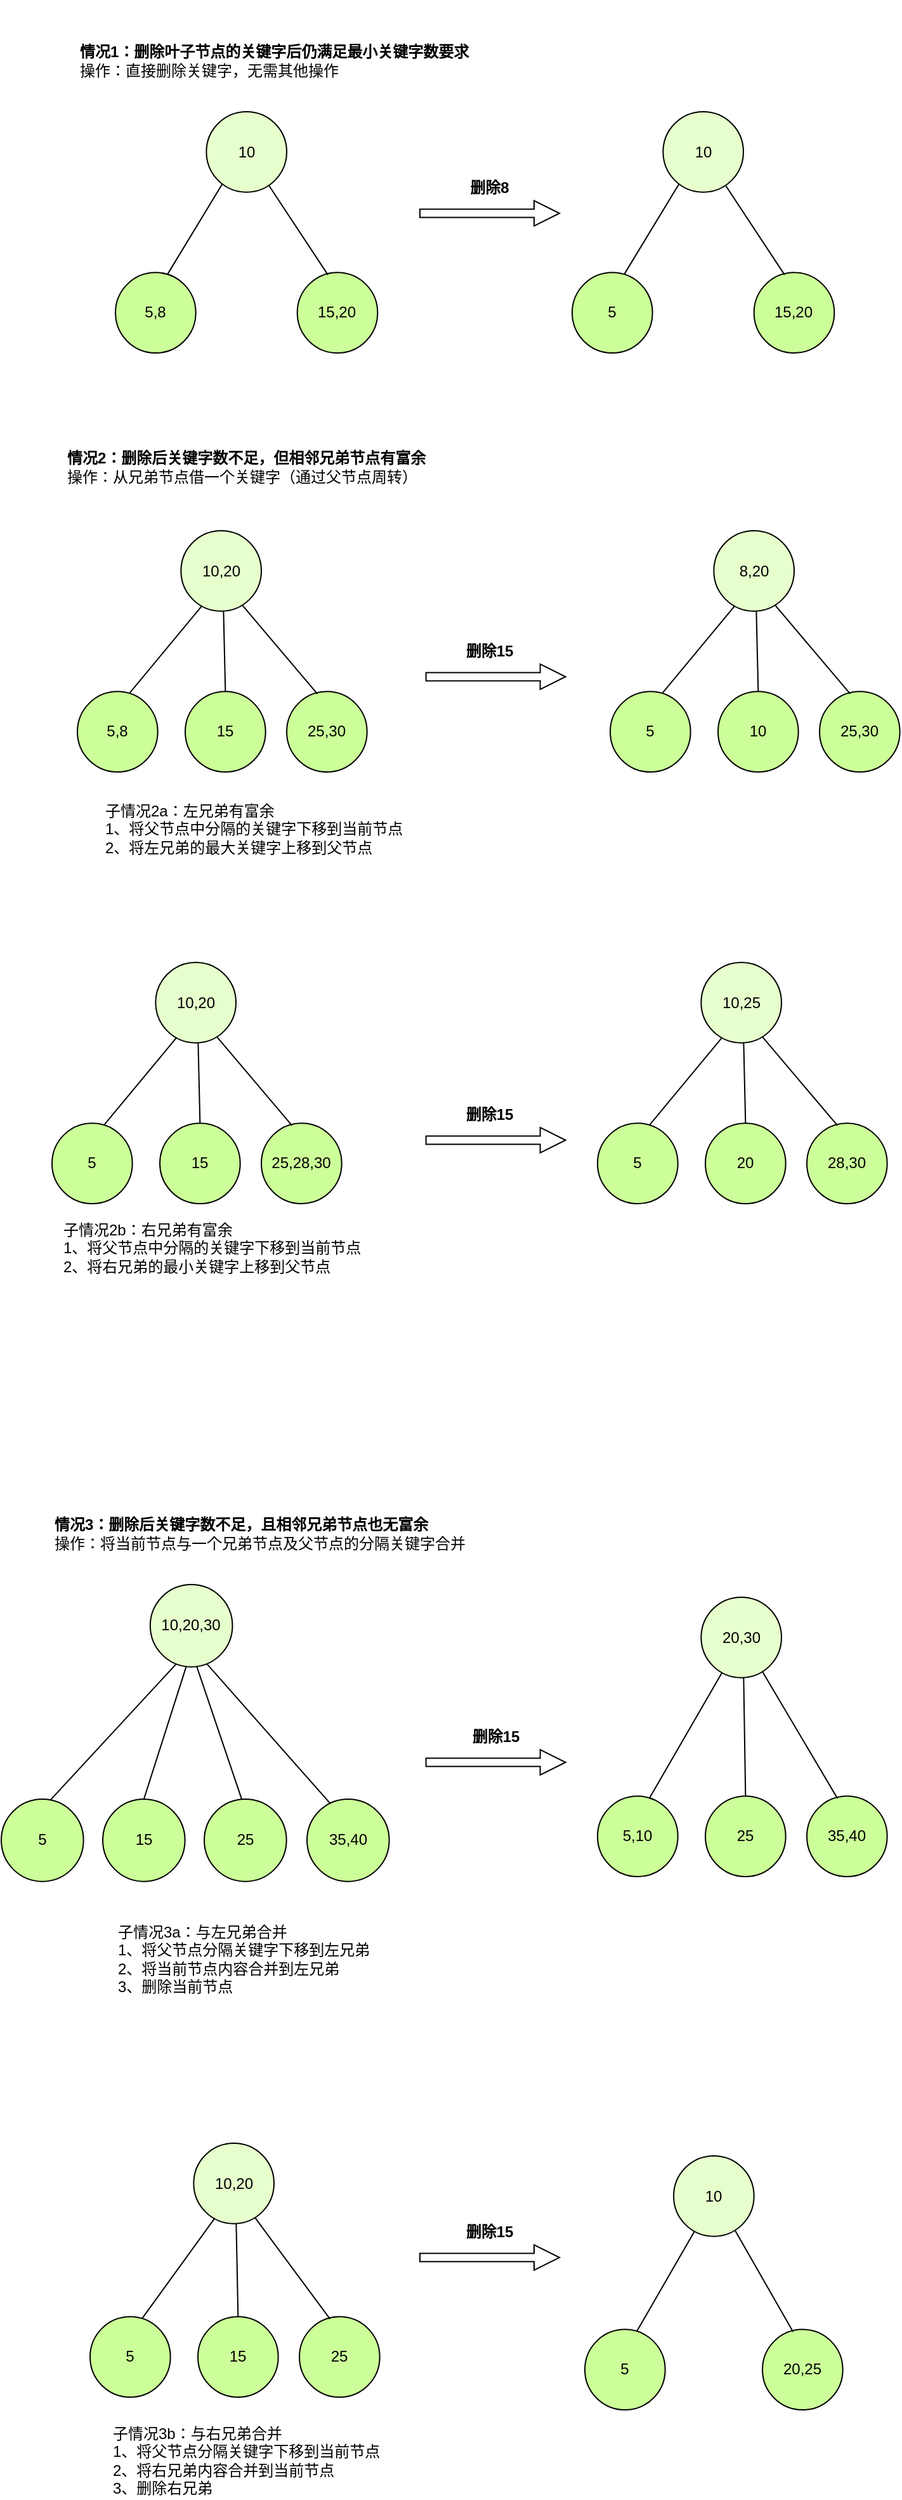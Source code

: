 <mxfile version="28.0.6">
  <diagram name="第 1 页" id="fIbPTTzMzk3BGhx-KFtS">
    <mxGraphModel dx="1206" dy="526" grid="1" gridSize="10" guides="1" tooltips="1" connect="1" arrows="1" fold="1" page="1" pageScale="1" pageWidth="827" pageHeight="1169" math="0" shadow="0">
      <root>
        <mxCell id="0" />
        <mxCell id="1" parent="0" />
        <mxCell id="8vCnK32GKlkzvUL6mrDK-2" style="edgeStyle=orthogonalEdgeStyle;rounded=0;orthogonalLoop=1;jettySize=auto;html=1;exitX=0.5;exitY=1;exitDx=0;exitDy=0;" parent="1" edge="1">
          <mxGeometry relative="1" as="geometry">
            <mxPoint x="255.75" y="60" as="sourcePoint" />
            <mxPoint x="255.75" y="60" as="targetPoint" />
          </mxGeometry>
        </mxCell>
        <mxCell id="8vCnK32GKlkzvUL6mrDK-7" value="" style="group" parent="1" vertex="1" connectable="0">
          <mxGeometry x="130" y="140" width="206.663" height="190" as="geometry" />
        </mxCell>
        <mxCell id="8vCnK32GKlkzvUL6mrDK-8" value="" style="group" parent="8vCnK32GKlkzvUL6mrDK-7" vertex="1" connectable="0">
          <mxGeometry x="71.67" width="70" height="63.333" as="geometry" />
        </mxCell>
        <mxCell id="8vCnK32GKlkzvUL6mrDK-9" value="" style="group" parent="8vCnK32GKlkzvUL6mrDK-8" vertex="1" connectable="0">
          <mxGeometry width="63.333" height="63.333" as="geometry" />
        </mxCell>
        <mxCell id="8vCnK32GKlkzvUL6mrDK-10" value="10" style="ellipse;whiteSpace=wrap;html=1;aspect=fixed;fillColor=#E6FFCC;" parent="8vCnK32GKlkzvUL6mrDK-9" vertex="1">
          <mxGeometry width="63.333" height="63.333" as="geometry" />
        </mxCell>
        <mxCell id="8vCnK32GKlkzvUL6mrDK-11" value="" style="group" parent="8vCnK32GKlkzvUL6mrDK-7" vertex="1" connectable="0">
          <mxGeometry y="126.667" width="63.333" height="63.333" as="geometry" />
        </mxCell>
        <mxCell id="8vCnK32GKlkzvUL6mrDK-12" value="5,8" style="ellipse;whiteSpace=wrap;html=1;aspect=fixed;fillColor=#CCFF99;" parent="8vCnK32GKlkzvUL6mrDK-11" vertex="1">
          <mxGeometry width="63.333" height="63.333" as="geometry" />
        </mxCell>
        <mxCell id="8vCnK32GKlkzvUL6mrDK-13" value="" style="group" parent="8vCnK32GKlkzvUL6mrDK-7" vertex="1" connectable="0">
          <mxGeometry x="143.33" y="126.667" width="63.333" height="63.333" as="geometry" />
        </mxCell>
        <mxCell id="8vCnK32GKlkzvUL6mrDK-14" value="15,20" style="ellipse;whiteSpace=wrap;html=1;aspect=fixed;fillColor=#CCFF99;" parent="8vCnK32GKlkzvUL6mrDK-13" vertex="1">
          <mxGeometry width="63.333" height="63.333" as="geometry" />
        </mxCell>
        <mxCell id="8vCnK32GKlkzvUL6mrDK-15" value="" style="endArrow=none;html=1;rounded=0;entryX=0.201;entryY=0.894;entryDx=0;entryDy=0;entryPerimeter=0;exitX=0.649;exitY=0.02;exitDx=0;exitDy=0;exitPerimeter=0;" parent="8vCnK32GKlkzvUL6mrDK-7" source="8vCnK32GKlkzvUL6mrDK-12" target="8vCnK32GKlkzvUL6mrDK-10" edge="1">
          <mxGeometry width="50" height="50" relative="1" as="geometry">
            <mxPoint x="48.33" y="126.67" as="sourcePoint" />
            <mxPoint x="88.33" y="60" as="targetPoint" />
          </mxGeometry>
        </mxCell>
        <mxCell id="8vCnK32GKlkzvUL6mrDK-16" value="" style="endArrow=none;html=1;rounded=0;entryX=0.776;entryY=0.914;entryDx=0;entryDy=0;entryPerimeter=0;exitX=0.381;exitY=0.028;exitDx=0;exitDy=0;exitPerimeter=0;" parent="8vCnK32GKlkzvUL6mrDK-7" source="8vCnK32GKlkzvUL6mrDK-14" target="8vCnK32GKlkzvUL6mrDK-10" edge="1">
          <mxGeometry width="50" height="50" relative="1" as="geometry">
            <mxPoint x="168.66" y="127" as="sourcePoint" />
            <mxPoint x="126.66" y="60" as="targetPoint" />
          </mxGeometry>
        </mxCell>
        <mxCell id="8vCnK32GKlkzvUL6mrDK-31" value="&lt;div&gt;&lt;b&gt;情况1：删除叶子节点的关键字后仍满足最小关键字数要求&lt;/b&gt;&lt;/div&gt;&lt;div&gt;操作：直接删除关键字，无需其他操作&lt;/div&gt;" style="text;strokeColor=none;align=left;fillColor=none;html=1;verticalAlign=middle;whiteSpace=wrap;rounded=0;" parent="1" vertex="1">
          <mxGeometry x="100" y="80" width="320" height="40" as="geometry" />
        </mxCell>
        <mxCell id="8vCnK32GKlkzvUL6mrDK-32" value="" style="group" parent="1" vertex="1" connectable="0">
          <mxGeometry x="490" y="140" width="206.663" height="190" as="geometry" />
        </mxCell>
        <mxCell id="8vCnK32GKlkzvUL6mrDK-33" value="" style="group" parent="8vCnK32GKlkzvUL6mrDK-32" vertex="1" connectable="0">
          <mxGeometry x="71.67" width="70" height="63.333" as="geometry" />
        </mxCell>
        <mxCell id="8vCnK32GKlkzvUL6mrDK-34" value="" style="group" parent="8vCnK32GKlkzvUL6mrDK-33" vertex="1" connectable="0">
          <mxGeometry width="63.333" height="63.333" as="geometry" />
        </mxCell>
        <mxCell id="8vCnK32GKlkzvUL6mrDK-35" value="10" style="ellipse;whiteSpace=wrap;html=1;aspect=fixed;fillColor=#E6FFCC;" parent="8vCnK32GKlkzvUL6mrDK-34" vertex="1">
          <mxGeometry width="63.333" height="63.333" as="geometry" />
        </mxCell>
        <mxCell id="8vCnK32GKlkzvUL6mrDK-36" value="" style="group" parent="8vCnK32GKlkzvUL6mrDK-32" vertex="1" connectable="0">
          <mxGeometry y="126.667" width="63.333" height="63.333" as="geometry" />
        </mxCell>
        <mxCell id="8vCnK32GKlkzvUL6mrDK-37" value="5" style="ellipse;whiteSpace=wrap;html=1;aspect=fixed;fillColor=#CCFF99;" parent="8vCnK32GKlkzvUL6mrDK-36" vertex="1">
          <mxGeometry width="63.333" height="63.333" as="geometry" />
        </mxCell>
        <mxCell id="8vCnK32GKlkzvUL6mrDK-38" value="" style="group" parent="8vCnK32GKlkzvUL6mrDK-32" vertex="1" connectable="0">
          <mxGeometry x="143.33" y="126.667" width="63.333" height="63.333" as="geometry" />
        </mxCell>
        <mxCell id="8vCnK32GKlkzvUL6mrDK-39" value="15,20" style="ellipse;whiteSpace=wrap;html=1;aspect=fixed;fillColor=#CCFF99;" parent="8vCnK32GKlkzvUL6mrDK-38" vertex="1">
          <mxGeometry width="63.333" height="63.333" as="geometry" />
        </mxCell>
        <mxCell id="8vCnK32GKlkzvUL6mrDK-40" value="" style="endArrow=none;html=1;rounded=0;entryX=0.201;entryY=0.894;entryDx=0;entryDy=0;entryPerimeter=0;exitX=0.649;exitY=0.02;exitDx=0;exitDy=0;exitPerimeter=0;" parent="8vCnK32GKlkzvUL6mrDK-32" source="8vCnK32GKlkzvUL6mrDK-37" target="8vCnK32GKlkzvUL6mrDK-35" edge="1">
          <mxGeometry width="50" height="50" relative="1" as="geometry">
            <mxPoint x="48.33" y="126.67" as="sourcePoint" />
            <mxPoint x="88.33" y="60" as="targetPoint" />
          </mxGeometry>
        </mxCell>
        <mxCell id="8vCnK32GKlkzvUL6mrDK-41" value="" style="endArrow=none;html=1;rounded=0;entryX=0.776;entryY=0.914;entryDx=0;entryDy=0;entryPerimeter=0;exitX=0.381;exitY=0.028;exitDx=0;exitDy=0;exitPerimeter=0;" parent="8vCnK32GKlkzvUL6mrDK-32" source="8vCnK32GKlkzvUL6mrDK-39" target="8vCnK32GKlkzvUL6mrDK-35" edge="1">
          <mxGeometry width="50" height="50" relative="1" as="geometry">
            <mxPoint x="168.66" y="127" as="sourcePoint" />
            <mxPoint x="126.66" y="60" as="targetPoint" />
          </mxGeometry>
        </mxCell>
        <mxCell id="8vCnK32GKlkzvUL6mrDK-44" value="" style="html=1;shadow=0;dashed=0;align=center;verticalAlign=middle;shape=mxgraph.arrows2.arrow;dy=0.67;dx=20;notch=0;" parent="1" vertex="1">
          <mxGeometry x="370" y="210" width="110" height="20" as="geometry" />
        </mxCell>
        <mxCell id="8vCnK32GKlkzvUL6mrDK-45" value="&lt;b&gt;删除8&lt;/b&gt;" style="text;strokeColor=none;align=center;fillColor=none;html=1;verticalAlign=middle;whiteSpace=wrap;rounded=0;" parent="1" vertex="1">
          <mxGeometry x="405" y="190" width="40" height="20" as="geometry" />
        </mxCell>
        <mxCell id="8vCnK32GKlkzvUL6mrDK-46" value="&lt;div&gt;&lt;b&gt;情况2：删除后关键字数不足，但相邻兄弟节点有富余&lt;/b&gt;&lt;/div&gt;&lt;div&gt;操作：从兄弟节点借一个关键字（通过父节点周转）&lt;/div&gt;" style="text;strokeColor=none;align=left;fillColor=none;html=1;verticalAlign=middle;whiteSpace=wrap;rounded=0;" parent="1" vertex="1">
          <mxGeometry x="90" y="400" width="290" height="40" as="geometry" />
        </mxCell>
        <mxCell id="8vCnK32GKlkzvUL6mrDK-47" value="&lt;div&gt;子情况2a：左兄弟有富余&lt;/div&gt;&lt;div&gt;1、将父节点中分隔的关键字下移到当前节点&lt;/div&gt;&lt;div&gt;2、将左兄弟的最大关键字上移到父节点&lt;/div&gt;" style="text;strokeColor=none;align=left;fillColor=none;html=1;verticalAlign=middle;whiteSpace=wrap;rounded=0;" parent="1" vertex="1">
          <mxGeometry x="120" y="680" width="250" height="50" as="geometry" />
        </mxCell>
        <mxCell id="8vCnK32GKlkzvUL6mrDK-61" value="" style="group" parent="1" vertex="1" connectable="0">
          <mxGeometry x="100" y="470" width="228.333" height="190.003" as="geometry" />
        </mxCell>
        <mxCell id="8vCnK32GKlkzvUL6mrDK-49" value="" style="group" parent="8vCnK32GKlkzvUL6mrDK-61" vertex="1" connectable="0">
          <mxGeometry x="81.67" width="70" height="63.333" as="geometry" />
        </mxCell>
        <mxCell id="8vCnK32GKlkzvUL6mrDK-50" value="" style="group" parent="8vCnK32GKlkzvUL6mrDK-49" vertex="1" connectable="0">
          <mxGeometry width="63.333" height="63.333" as="geometry" />
        </mxCell>
        <mxCell id="8vCnK32GKlkzvUL6mrDK-51" value="10,20" style="ellipse;whiteSpace=wrap;html=1;aspect=fixed;fillColor=#E6FFCC;" parent="8vCnK32GKlkzvUL6mrDK-50" vertex="1">
          <mxGeometry width="63.333" height="63.333" as="geometry" />
        </mxCell>
        <mxCell id="8vCnK32GKlkzvUL6mrDK-52" value="" style="group" parent="8vCnK32GKlkzvUL6mrDK-61" vertex="1" connectable="0">
          <mxGeometry y="126.667" width="63.333" height="63.333" as="geometry" />
        </mxCell>
        <mxCell id="8vCnK32GKlkzvUL6mrDK-53" value="5,8" style="ellipse;whiteSpace=wrap;html=1;aspect=fixed;fillColor=#CCFF99;" parent="8vCnK32GKlkzvUL6mrDK-52" vertex="1">
          <mxGeometry width="63.333" height="63.333" as="geometry" />
        </mxCell>
        <mxCell id="8vCnK32GKlkzvUL6mrDK-54" value="" style="group" parent="8vCnK32GKlkzvUL6mrDK-61" vertex="1" connectable="0">
          <mxGeometry x="165.0" y="126.667" width="63.333" height="63.333" as="geometry" />
        </mxCell>
        <mxCell id="8vCnK32GKlkzvUL6mrDK-55" value="25,30" style="ellipse;whiteSpace=wrap;html=1;aspect=fixed;fillColor=#CCFF99;" parent="8vCnK32GKlkzvUL6mrDK-54" vertex="1">
          <mxGeometry width="63.333" height="63.333" as="geometry" />
        </mxCell>
        <mxCell id="8vCnK32GKlkzvUL6mrDK-56" value="" style="endArrow=none;html=1;rounded=0;entryX=0.262;entryY=0.933;entryDx=0;entryDy=0;entryPerimeter=0;exitX=0.649;exitY=0.02;exitDx=0;exitDy=0;exitPerimeter=0;" parent="8vCnK32GKlkzvUL6mrDK-61" source="8vCnK32GKlkzvUL6mrDK-53" target="8vCnK32GKlkzvUL6mrDK-51" edge="1">
          <mxGeometry width="50" height="50" relative="1" as="geometry">
            <mxPoint x="58.33" y="126.67" as="sourcePoint" />
            <mxPoint x="98.33" y="60" as="targetPoint" />
          </mxGeometry>
        </mxCell>
        <mxCell id="8vCnK32GKlkzvUL6mrDK-57" value="" style="endArrow=none;html=1;rounded=0;entryX=0.767;entryY=0.931;entryDx=0;entryDy=0;entryPerimeter=0;exitX=0.381;exitY=0.028;exitDx=0;exitDy=0;exitPerimeter=0;" parent="8vCnK32GKlkzvUL6mrDK-61" source="8vCnK32GKlkzvUL6mrDK-55" target="8vCnK32GKlkzvUL6mrDK-51" edge="1">
          <mxGeometry width="50" height="50" relative="1" as="geometry">
            <mxPoint x="178.66" y="127" as="sourcePoint" />
            <mxPoint x="136.66" y="60" as="targetPoint" />
          </mxGeometry>
        </mxCell>
        <mxCell id="8vCnK32GKlkzvUL6mrDK-58" value="" style="group" parent="8vCnK32GKlkzvUL6mrDK-61" vertex="1" connectable="0">
          <mxGeometry x="85" y="126.67" width="63.333" height="63.333" as="geometry" />
        </mxCell>
        <mxCell id="8vCnK32GKlkzvUL6mrDK-59" value="15" style="ellipse;whiteSpace=wrap;html=1;aspect=fixed;fillColor=#CCFF99;" parent="8vCnK32GKlkzvUL6mrDK-58" vertex="1">
          <mxGeometry width="63.333" height="63.333" as="geometry" />
        </mxCell>
        <mxCell id="8vCnK32GKlkzvUL6mrDK-60" value="" style="endArrow=none;html=1;rounded=0;entryX=0.529;entryY=0.995;entryDx=0;entryDy=0;exitX=0.5;exitY=0;exitDx=0;exitDy=0;entryPerimeter=0;" parent="8vCnK32GKlkzvUL6mrDK-61" source="8vCnK32GKlkzvUL6mrDK-59" target="8vCnK32GKlkzvUL6mrDK-51" edge="1">
          <mxGeometry width="50" height="50" relative="1" as="geometry">
            <mxPoint x="90" y="151" as="sourcePoint" />
            <mxPoint x="143" y="80" as="targetPoint" />
          </mxGeometry>
        </mxCell>
        <mxCell id="8vCnK32GKlkzvUL6mrDK-62" value="" style="group" parent="1" vertex="1" connectable="0">
          <mxGeometry x="520" y="470" width="228.333" height="190.003" as="geometry" />
        </mxCell>
        <mxCell id="8vCnK32GKlkzvUL6mrDK-63" value="" style="group" parent="8vCnK32GKlkzvUL6mrDK-62" vertex="1" connectable="0">
          <mxGeometry x="81.67" width="70" height="63.333" as="geometry" />
        </mxCell>
        <mxCell id="8vCnK32GKlkzvUL6mrDK-64" value="" style="group" parent="8vCnK32GKlkzvUL6mrDK-63" vertex="1" connectable="0">
          <mxGeometry width="63.333" height="63.333" as="geometry" />
        </mxCell>
        <mxCell id="8vCnK32GKlkzvUL6mrDK-65" value="8,20" style="ellipse;whiteSpace=wrap;html=1;aspect=fixed;fillColor=#E6FFCC;" parent="8vCnK32GKlkzvUL6mrDK-64" vertex="1">
          <mxGeometry width="63.333" height="63.333" as="geometry" />
        </mxCell>
        <mxCell id="8vCnK32GKlkzvUL6mrDK-66" value="" style="group" parent="8vCnK32GKlkzvUL6mrDK-62" vertex="1" connectable="0">
          <mxGeometry y="126.667" width="63.333" height="63.333" as="geometry" />
        </mxCell>
        <mxCell id="8vCnK32GKlkzvUL6mrDK-67" value="5" style="ellipse;whiteSpace=wrap;html=1;aspect=fixed;fillColor=#CCFF99;" parent="8vCnK32GKlkzvUL6mrDK-66" vertex="1">
          <mxGeometry width="63.333" height="63.333" as="geometry" />
        </mxCell>
        <mxCell id="8vCnK32GKlkzvUL6mrDK-68" value="" style="group" parent="8vCnK32GKlkzvUL6mrDK-62" vertex="1" connectable="0">
          <mxGeometry x="165.0" y="126.667" width="63.333" height="63.333" as="geometry" />
        </mxCell>
        <mxCell id="8vCnK32GKlkzvUL6mrDK-69" value="25,30" style="ellipse;whiteSpace=wrap;html=1;aspect=fixed;fillColor=#CCFF99;" parent="8vCnK32GKlkzvUL6mrDK-68" vertex="1">
          <mxGeometry width="63.333" height="63.333" as="geometry" />
        </mxCell>
        <mxCell id="8vCnK32GKlkzvUL6mrDK-70" value="" style="endArrow=none;html=1;rounded=0;entryX=0.262;entryY=0.933;entryDx=0;entryDy=0;entryPerimeter=0;exitX=0.649;exitY=0.02;exitDx=0;exitDy=0;exitPerimeter=0;" parent="8vCnK32GKlkzvUL6mrDK-62" source="8vCnK32GKlkzvUL6mrDK-67" target="8vCnK32GKlkzvUL6mrDK-65" edge="1">
          <mxGeometry width="50" height="50" relative="1" as="geometry">
            <mxPoint x="58.33" y="126.67" as="sourcePoint" />
            <mxPoint x="98.33" y="60" as="targetPoint" />
          </mxGeometry>
        </mxCell>
        <mxCell id="8vCnK32GKlkzvUL6mrDK-71" value="" style="endArrow=none;html=1;rounded=0;entryX=0.767;entryY=0.931;entryDx=0;entryDy=0;entryPerimeter=0;exitX=0.381;exitY=0.028;exitDx=0;exitDy=0;exitPerimeter=0;" parent="8vCnK32GKlkzvUL6mrDK-62" source="8vCnK32GKlkzvUL6mrDK-69" target="8vCnK32GKlkzvUL6mrDK-65" edge="1">
          <mxGeometry width="50" height="50" relative="1" as="geometry">
            <mxPoint x="178.66" y="127" as="sourcePoint" />
            <mxPoint x="136.66" y="60" as="targetPoint" />
          </mxGeometry>
        </mxCell>
        <mxCell id="8vCnK32GKlkzvUL6mrDK-72" value="" style="group" parent="8vCnK32GKlkzvUL6mrDK-62" vertex="1" connectable="0">
          <mxGeometry x="85" y="126.67" width="63.333" height="63.333" as="geometry" />
        </mxCell>
        <mxCell id="8vCnK32GKlkzvUL6mrDK-73" value="10" style="ellipse;whiteSpace=wrap;html=1;aspect=fixed;fillColor=#CCFF99;" parent="8vCnK32GKlkzvUL6mrDK-72" vertex="1">
          <mxGeometry width="63.333" height="63.333" as="geometry" />
        </mxCell>
        <mxCell id="8vCnK32GKlkzvUL6mrDK-74" value="" style="endArrow=none;html=1;rounded=0;entryX=0.529;entryY=0.995;entryDx=0;entryDy=0;exitX=0.5;exitY=0;exitDx=0;exitDy=0;entryPerimeter=0;" parent="8vCnK32GKlkzvUL6mrDK-62" source="8vCnK32GKlkzvUL6mrDK-73" target="8vCnK32GKlkzvUL6mrDK-65" edge="1">
          <mxGeometry width="50" height="50" relative="1" as="geometry">
            <mxPoint x="90" y="151" as="sourcePoint" />
            <mxPoint x="143" y="80" as="targetPoint" />
          </mxGeometry>
        </mxCell>
        <mxCell id="8vCnK32GKlkzvUL6mrDK-75" value="" style="html=1;shadow=0;dashed=0;align=center;verticalAlign=middle;shape=mxgraph.arrows2.arrow;dy=0.67;dx=20;notch=0;" parent="1" vertex="1">
          <mxGeometry x="374.81" y="575" width="110" height="20" as="geometry" />
        </mxCell>
        <mxCell id="8vCnK32GKlkzvUL6mrDK-76" value="&lt;b&gt;删除15&lt;/b&gt;" style="text;strokeColor=none;align=center;fillColor=none;html=1;verticalAlign=middle;whiteSpace=wrap;rounded=0;" parent="1" vertex="1">
          <mxGeometry x="400" y="555" width="50" height="20" as="geometry" />
        </mxCell>
        <mxCell id="8vCnK32GKlkzvUL6mrDK-77" value="" style="group" parent="1" vertex="1" connectable="0">
          <mxGeometry x="80" y="810" width="228.333" height="190.003" as="geometry" />
        </mxCell>
        <mxCell id="8vCnK32GKlkzvUL6mrDK-78" value="" style="group" parent="8vCnK32GKlkzvUL6mrDK-77" vertex="1" connectable="0">
          <mxGeometry x="81.67" width="70" height="63.333" as="geometry" />
        </mxCell>
        <mxCell id="8vCnK32GKlkzvUL6mrDK-79" value="" style="group" parent="8vCnK32GKlkzvUL6mrDK-78" vertex="1" connectable="0">
          <mxGeometry width="63.333" height="63.333" as="geometry" />
        </mxCell>
        <mxCell id="8vCnK32GKlkzvUL6mrDK-80" value="10,20" style="ellipse;whiteSpace=wrap;html=1;aspect=fixed;fillColor=#E6FFCC;" parent="8vCnK32GKlkzvUL6mrDK-79" vertex="1">
          <mxGeometry width="63.333" height="63.333" as="geometry" />
        </mxCell>
        <mxCell id="8vCnK32GKlkzvUL6mrDK-81" value="" style="group" parent="8vCnK32GKlkzvUL6mrDK-77" vertex="1" connectable="0">
          <mxGeometry y="126.667" width="63.333" height="63.333" as="geometry" />
        </mxCell>
        <mxCell id="8vCnK32GKlkzvUL6mrDK-82" value="5" style="ellipse;whiteSpace=wrap;html=1;aspect=fixed;fillColor=#CCFF99;" parent="8vCnK32GKlkzvUL6mrDK-81" vertex="1">
          <mxGeometry width="63.333" height="63.333" as="geometry" />
        </mxCell>
        <mxCell id="8vCnK32GKlkzvUL6mrDK-83" value="" style="group" parent="8vCnK32GKlkzvUL6mrDK-77" vertex="1" connectable="0">
          <mxGeometry x="165.0" y="126.667" width="63.333" height="63.333" as="geometry" />
        </mxCell>
        <mxCell id="8vCnK32GKlkzvUL6mrDK-84" value="25,28,30" style="ellipse;whiteSpace=wrap;html=1;aspect=fixed;fillColor=#CCFF99;" parent="8vCnK32GKlkzvUL6mrDK-83" vertex="1">
          <mxGeometry width="63.333" height="63.333" as="geometry" />
        </mxCell>
        <mxCell id="8vCnK32GKlkzvUL6mrDK-85" value="" style="endArrow=none;html=1;rounded=0;entryX=0.262;entryY=0.933;entryDx=0;entryDy=0;entryPerimeter=0;exitX=0.649;exitY=0.02;exitDx=0;exitDy=0;exitPerimeter=0;" parent="8vCnK32GKlkzvUL6mrDK-77" source="8vCnK32GKlkzvUL6mrDK-82" target="8vCnK32GKlkzvUL6mrDK-80" edge="1">
          <mxGeometry width="50" height="50" relative="1" as="geometry">
            <mxPoint x="58.33" y="126.67" as="sourcePoint" />
            <mxPoint x="98.33" y="60" as="targetPoint" />
          </mxGeometry>
        </mxCell>
        <mxCell id="8vCnK32GKlkzvUL6mrDK-86" value="" style="endArrow=none;html=1;rounded=0;entryX=0.767;entryY=0.931;entryDx=0;entryDy=0;entryPerimeter=0;exitX=0.381;exitY=0.028;exitDx=0;exitDy=0;exitPerimeter=0;" parent="8vCnK32GKlkzvUL6mrDK-77" source="8vCnK32GKlkzvUL6mrDK-84" target="8vCnK32GKlkzvUL6mrDK-80" edge="1">
          <mxGeometry width="50" height="50" relative="1" as="geometry">
            <mxPoint x="178.66" y="127" as="sourcePoint" />
            <mxPoint x="136.66" y="60" as="targetPoint" />
          </mxGeometry>
        </mxCell>
        <mxCell id="8vCnK32GKlkzvUL6mrDK-87" value="" style="group" parent="8vCnK32GKlkzvUL6mrDK-77" vertex="1" connectable="0">
          <mxGeometry x="85" y="126.67" width="63.333" height="63.333" as="geometry" />
        </mxCell>
        <mxCell id="8vCnK32GKlkzvUL6mrDK-88" value="15" style="ellipse;whiteSpace=wrap;html=1;aspect=fixed;fillColor=#CCFF99;" parent="8vCnK32GKlkzvUL6mrDK-87" vertex="1">
          <mxGeometry width="63.333" height="63.333" as="geometry" />
        </mxCell>
        <mxCell id="8vCnK32GKlkzvUL6mrDK-89" value="" style="endArrow=none;html=1;rounded=0;entryX=0.529;entryY=0.995;entryDx=0;entryDy=0;exitX=0.5;exitY=0;exitDx=0;exitDy=0;entryPerimeter=0;" parent="8vCnK32GKlkzvUL6mrDK-77" source="8vCnK32GKlkzvUL6mrDK-88" target="8vCnK32GKlkzvUL6mrDK-80" edge="1">
          <mxGeometry width="50" height="50" relative="1" as="geometry">
            <mxPoint x="90" y="151" as="sourcePoint" />
            <mxPoint x="143" y="80" as="targetPoint" />
          </mxGeometry>
        </mxCell>
        <mxCell id="8vCnK32GKlkzvUL6mrDK-90" value="&lt;div&gt;子情况2b：右兄弟有富余&lt;/div&gt;&lt;div&gt;1、将父节点中分隔的关键字下移到当前节点&lt;/div&gt;&lt;div&gt;2、将右兄弟的最小关键字上移到父节点&lt;/div&gt;" style="text;strokeColor=none;align=left;fillColor=none;html=1;verticalAlign=middle;whiteSpace=wrap;rounded=0;" parent="1" vertex="1">
          <mxGeometry x="86.66" y="1010" width="250" height="50" as="geometry" />
        </mxCell>
        <mxCell id="8vCnK32GKlkzvUL6mrDK-91" value="" style="html=1;shadow=0;dashed=0;align=center;verticalAlign=middle;shape=mxgraph.arrows2.arrow;dy=0.67;dx=20;notch=0;" parent="1" vertex="1">
          <mxGeometry x="374.81" y="940" width="110" height="20" as="geometry" />
        </mxCell>
        <mxCell id="8vCnK32GKlkzvUL6mrDK-92" value="&lt;b&gt;删除15&lt;/b&gt;" style="text;strokeColor=none;align=center;fillColor=none;html=1;verticalAlign=middle;whiteSpace=wrap;rounded=0;" parent="1" vertex="1">
          <mxGeometry x="400" y="920" width="50" height="20" as="geometry" />
        </mxCell>
        <mxCell id="8vCnK32GKlkzvUL6mrDK-93" value="" style="group" parent="1" vertex="1" connectable="0">
          <mxGeometry x="510" y="810" width="228.333" height="190.003" as="geometry" />
        </mxCell>
        <mxCell id="8vCnK32GKlkzvUL6mrDK-94" value="" style="group" parent="8vCnK32GKlkzvUL6mrDK-93" vertex="1" connectable="0">
          <mxGeometry x="81.67" width="70" height="63.333" as="geometry" />
        </mxCell>
        <mxCell id="8vCnK32GKlkzvUL6mrDK-95" value="" style="group" parent="8vCnK32GKlkzvUL6mrDK-94" vertex="1" connectable="0">
          <mxGeometry width="63.333" height="63.333" as="geometry" />
        </mxCell>
        <mxCell id="8vCnK32GKlkzvUL6mrDK-96" value="10,25" style="ellipse;whiteSpace=wrap;html=1;aspect=fixed;fillColor=#E6FFCC;" parent="8vCnK32GKlkzvUL6mrDK-95" vertex="1">
          <mxGeometry width="63.333" height="63.333" as="geometry" />
        </mxCell>
        <mxCell id="8vCnK32GKlkzvUL6mrDK-97" value="" style="group" parent="8vCnK32GKlkzvUL6mrDK-93" vertex="1" connectable="0">
          <mxGeometry y="126.667" width="63.333" height="63.333" as="geometry" />
        </mxCell>
        <mxCell id="8vCnK32GKlkzvUL6mrDK-98" value="5" style="ellipse;whiteSpace=wrap;html=1;aspect=fixed;fillColor=#CCFF99;" parent="8vCnK32GKlkzvUL6mrDK-97" vertex="1">
          <mxGeometry width="63.333" height="63.333" as="geometry" />
        </mxCell>
        <mxCell id="8vCnK32GKlkzvUL6mrDK-99" value="" style="group" parent="8vCnK32GKlkzvUL6mrDK-93" vertex="1" connectable="0">
          <mxGeometry x="165.0" y="126.667" width="63.333" height="63.333" as="geometry" />
        </mxCell>
        <mxCell id="8vCnK32GKlkzvUL6mrDK-100" value="28,30" style="ellipse;whiteSpace=wrap;html=1;aspect=fixed;fillColor=#CCFF99;" parent="8vCnK32GKlkzvUL6mrDK-99" vertex="1">
          <mxGeometry width="63.333" height="63.333" as="geometry" />
        </mxCell>
        <mxCell id="8vCnK32GKlkzvUL6mrDK-101" value="" style="endArrow=none;html=1;rounded=0;entryX=0.262;entryY=0.933;entryDx=0;entryDy=0;entryPerimeter=0;exitX=0.649;exitY=0.02;exitDx=0;exitDy=0;exitPerimeter=0;" parent="8vCnK32GKlkzvUL6mrDK-93" source="8vCnK32GKlkzvUL6mrDK-98" target="8vCnK32GKlkzvUL6mrDK-96" edge="1">
          <mxGeometry width="50" height="50" relative="1" as="geometry">
            <mxPoint x="58.33" y="126.67" as="sourcePoint" />
            <mxPoint x="98.33" y="60" as="targetPoint" />
          </mxGeometry>
        </mxCell>
        <mxCell id="8vCnK32GKlkzvUL6mrDK-102" value="" style="endArrow=none;html=1;rounded=0;entryX=0.767;entryY=0.931;entryDx=0;entryDy=0;entryPerimeter=0;exitX=0.381;exitY=0.028;exitDx=0;exitDy=0;exitPerimeter=0;" parent="8vCnK32GKlkzvUL6mrDK-93" source="8vCnK32GKlkzvUL6mrDK-100" target="8vCnK32GKlkzvUL6mrDK-96" edge="1">
          <mxGeometry width="50" height="50" relative="1" as="geometry">
            <mxPoint x="178.66" y="127" as="sourcePoint" />
            <mxPoint x="136.66" y="60" as="targetPoint" />
          </mxGeometry>
        </mxCell>
        <mxCell id="8vCnK32GKlkzvUL6mrDK-103" value="" style="group" parent="8vCnK32GKlkzvUL6mrDK-93" vertex="1" connectable="0">
          <mxGeometry x="85" y="126.67" width="63.333" height="63.333" as="geometry" />
        </mxCell>
        <mxCell id="8vCnK32GKlkzvUL6mrDK-104" value="20" style="ellipse;whiteSpace=wrap;html=1;aspect=fixed;fillColor=#CCFF99;" parent="8vCnK32GKlkzvUL6mrDK-103" vertex="1">
          <mxGeometry width="63.333" height="63.333" as="geometry" />
        </mxCell>
        <mxCell id="8vCnK32GKlkzvUL6mrDK-105" value="" style="endArrow=none;html=1;rounded=0;entryX=0.529;entryY=0.995;entryDx=0;entryDy=0;exitX=0.5;exitY=0;exitDx=0;exitDy=0;entryPerimeter=0;" parent="8vCnK32GKlkzvUL6mrDK-93" source="8vCnK32GKlkzvUL6mrDK-104" target="8vCnK32GKlkzvUL6mrDK-96" edge="1">
          <mxGeometry width="50" height="50" relative="1" as="geometry">
            <mxPoint x="90" y="151" as="sourcePoint" />
            <mxPoint x="143" y="80" as="targetPoint" />
          </mxGeometry>
        </mxCell>
        <mxCell id="8vCnK32GKlkzvUL6mrDK-106" value="&lt;div&gt;&lt;b&gt;情况3：删除后关键字数不足，且相邻兄弟节点也无富余&lt;/b&gt;&lt;/div&gt;&lt;div&gt;操作：将当前节点与一个兄弟节点及父节点的分隔关键字合并&lt;/div&gt;" style="text;strokeColor=none;align=left;fillColor=none;html=1;verticalAlign=middle;whiteSpace=wrap;rounded=0;" parent="1" vertex="1">
          <mxGeometry x="80" y="1240" width="330" height="40" as="geometry" />
        </mxCell>
        <mxCell id="8vCnK32GKlkzvUL6mrDK-107" value="&lt;div&gt;子情况3a：与左兄弟合并&lt;/div&gt;&lt;div&gt;1、将父节点分隔关键字下移到左兄弟&lt;/div&gt;&lt;div&gt;2、将当前节点内容合并到左兄弟&lt;/div&gt;&lt;div&gt;3、删除当前节点&lt;/div&gt;" style="text;strokeColor=none;align=left;fillColor=none;html=1;verticalAlign=middle;whiteSpace=wrap;rounded=0;" parent="1" vertex="1">
          <mxGeometry x="130" y="1560" width="211.67" height="70" as="geometry" />
        </mxCell>
        <mxCell id="PFpXIr5WL7vh2AT7sFhG-1" value="" style="group" vertex="1" connectable="0" parent="1">
          <mxGeometry x="40" y="1300" width="305.818" height="233.818" as="geometry" />
        </mxCell>
        <mxCell id="PFpXIr5WL7vh2AT7sFhG-2" value="10,20,30" style="ellipse;whiteSpace=wrap;html=1;aspect=fixed;fillColor=#E6FFCC;" vertex="1" parent="PFpXIr5WL7vh2AT7sFhG-1">
          <mxGeometry x="117.41" width="64.818" height="64.818" as="geometry" />
        </mxCell>
        <mxCell id="PFpXIr5WL7vh2AT7sFhG-3" value="5" style="ellipse;whiteSpace=wrap;html=1;aspect=fixed;fillColor=#CCFF99;" vertex="1" parent="PFpXIr5WL7vh2AT7sFhG-1">
          <mxGeometry y="169" width="64.818" height="64.818" as="geometry" />
        </mxCell>
        <mxCell id="PFpXIr5WL7vh2AT7sFhG-4" value="25" style="ellipse;whiteSpace=wrap;html=1;aspect=fixed;fillColor=#CCFF99;" vertex="1" parent="PFpXIr5WL7vh2AT7sFhG-1">
          <mxGeometry x="160" y="169" width="64.818" height="64.818" as="geometry" />
        </mxCell>
        <mxCell id="PFpXIr5WL7vh2AT7sFhG-5" value="" style="endArrow=none;html=1;rounded=0;exitX=0.594;exitY=0.015;exitDx=0;exitDy=0;exitPerimeter=0;entryX=0.314;entryY=0.967;entryDx=0;entryDy=0;entryPerimeter=0;" edge="1" parent="PFpXIr5WL7vh2AT7sFhG-1" source="PFpXIr5WL7vh2AT7sFhG-3" target="PFpXIr5WL7vh2AT7sFhG-2">
          <mxGeometry width="50" height="50" relative="1" as="geometry">
            <mxPoint x="102.23" y="150" as="sourcePoint" />
            <mxPoint x="152.23" y="60" as="targetPoint" />
          </mxGeometry>
        </mxCell>
        <mxCell id="PFpXIr5WL7vh2AT7sFhG-6" value="" style="endArrow=none;html=1;rounded=0;exitX=0.457;exitY=0.005;exitDx=0;exitDy=0;entryX=0.565;entryY=0.992;entryDx=0;entryDy=0;entryPerimeter=0;exitPerimeter=0;" edge="1" parent="PFpXIr5WL7vh2AT7sFhG-1" source="PFpXIr5WL7vh2AT7sFhG-4" target="PFpXIr5WL7vh2AT7sFhG-2">
          <mxGeometry width="50" height="50" relative="1" as="geometry">
            <mxPoint x="233.23" y="150" as="sourcePoint" />
            <mxPoint x="182.23" y="61" as="targetPoint" />
          </mxGeometry>
        </mxCell>
        <mxCell id="PFpXIr5WL7vh2AT7sFhG-7" value="15" style="ellipse;whiteSpace=wrap;html=1;aspect=fixed;fillColor=#CCFF99;" vertex="1" parent="PFpXIr5WL7vh2AT7sFhG-1">
          <mxGeometry x="80.0" y="169" width="64.818" height="64.818" as="geometry" />
        </mxCell>
        <mxCell id="PFpXIr5WL7vh2AT7sFhG-8" value="" style="endArrow=none;html=1;rounded=0;exitX=0.5;exitY=0;exitDx=0;exitDy=0;entryX=0.439;entryY=0.992;entryDx=0;entryDy=0;entryPerimeter=0;" edge="1" parent="PFpXIr5WL7vh2AT7sFhG-1" source="PFpXIr5WL7vh2AT7sFhG-7" target="PFpXIr5WL7vh2AT7sFhG-2">
          <mxGeometry width="50" height="50" relative="1" as="geometry">
            <mxPoint x="170" y="210" as="sourcePoint" />
            <mxPoint x="233" y="120" as="targetPoint" />
          </mxGeometry>
        </mxCell>
        <mxCell id="PFpXIr5WL7vh2AT7sFhG-9" value="35,40" style="ellipse;whiteSpace=wrap;html=1;aspect=fixed;fillColor=#CCFF99;" vertex="1" parent="PFpXIr5WL7vh2AT7sFhG-1">
          <mxGeometry x="241" y="169" width="64.818" height="64.818" as="geometry" />
        </mxCell>
        <mxCell id="PFpXIr5WL7vh2AT7sFhG-10" value="" style="endArrow=none;html=1;rounded=0;exitX=0.286;exitY=0.057;exitDx=0;exitDy=0;entryX=0.692;entryY=0.967;entryDx=0;entryDy=0;entryPerimeter=0;exitPerimeter=0;" edge="1" parent="PFpXIr5WL7vh2AT7sFhG-1" source="PFpXIr5WL7vh2AT7sFhG-9" target="PFpXIr5WL7vh2AT7sFhG-2">
          <mxGeometry width="50" height="50" relative="1" as="geometry">
            <mxPoint x="260" y="140" as="sourcePoint" />
            <mxPoint x="192" y="51" as="targetPoint" />
          </mxGeometry>
        </mxCell>
        <mxCell id="PFpXIr5WL7vh2AT7sFhG-24" value="" style="html=1;shadow=0;dashed=0;align=center;verticalAlign=middle;shape=mxgraph.arrows2.arrow;dy=0.67;dx=20;notch=0;" vertex="1" parent="1">
          <mxGeometry x="374.81" y="1430" width="110" height="20" as="geometry" />
        </mxCell>
        <mxCell id="PFpXIr5WL7vh2AT7sFhG-25" value="&lt;b&gt;删除15&lt;/b&gt;" style="text;strokeColor=none;align=center;fillColor=none;html=1;verticalAlign=middle;whiteSpace=wrap;rounded=0;" vertex="1" parent="1">
          <mxGeometry x="404.81" y="1410" width="50" height="20" as="geometry" />
        </mxCell>
        <mxCell id="PFpXIr5WL7vh2AT7sFhG-26" value="" style="group" vertex="1" connectable="0" parent="1">
          <mxGeometry x="510" y="1310" width="228.333" height="220.003" as="geometry" />
        </mxCell>
        <mxCell id="PFpXIr5WL7vh2AT7sFhG-12" value="" style="group" vertex="1" connectable="0" parent="PFpXIr5WL7vh2AT7sFhG-26">
          <mxGeometry x="81.67" width="70" height="63.333" as="geometry" />
        </mxCell>
        <mxCell id="PFpXIr5WL7vh2AT7sFhG-13" value="" style="group" vertex="1" connectable="0" parent="PFpXIr5WL7vh2AT7sFhG-12">
          <mxGeometry width="63.333" height="63.333" as="geometry" />
        </mxCell>
        <mxCell id="PFpXIr5WL7vh2AT7sFhG-14" value="20,30" style="ellipse;whiteSpace=wrap;html=1;aspect=fixed;fillColor=#E6FFCC;" vertex="1" parent="PFpXIr5WL7vh2AT7sFhG-13">
          <mxGeometry width="63.333" height="63.333" as="geometry" />
        </mxCell>
        <mxCell id="PFpXIr5WL7vh2AT7sFhG-15" value="" style="group" vertex="1" connectable="0" parent="PFpXIr5WL7vh2AT7sFhG-26">
          <mxGeometry y="156.667" width="63.333" height="63.333" as="geometry" />
        </mxCell>
        <mxCell id="PFpXIr5WL7vh2AT7sFhG-16" value="5,10" style="ellipse;whiteSpace=wrap;html=1;aspect=fixed;fillColor=#CCFF99;" vertex="1" parent="PFpXIr5WL7vh2AT7sFhG-15">
          <mxGeometry width="63.333" height="63.333" as="geometry" />
        </mxCell>
        <mxCell id="PFpXIr5WL7vh2AT7sFhG-17" value="" style="group" vertex="1" connectable="0" parent="PFpXIr5WL7vh2AT7sFhG-26">
          <mxGeometry x="165" y="156.667" width="63.333" height="63.333" as="geometry" />
        </mxCell>
        <mxCell id="PFpXIr5WL7vh2AT7sFhG-18" value="35,40" style="ellipse;whiteSpace=wrap;html=1;aspect=fixed;fillColor=#CCFF99;" vertex="1" parent="PFpXIr5WL7vh2AT7sFhG-17">
          <mxGeometry width="63.333" height="63.333" as="geometry" />
        </mxCell>
        <mxCell id="PFpXIr5WL7vh2AT7sFhG-19" value="" style="endArrow=none;html=1;rounded=0;entryX=0.262;entryY=0.933;entryDx=0;entryDy=0;entryPerimeter=0;exitX=0.649;exitY=0.02;exitDx=0;exitDy=0;exitPerimeter=0;" edge="1" parent="PFpXIr5WL7vh2AT7sFhG-26" source="PFpXIr5WL7vh2AT7sFhG-16" target="PFpXIr5WL7vh2AT7sFhG-14">
          <mxGeometry width="50" height="50" relative="1" as="geometry">
            <mxPoint x="58.33" y="156.67" as="sourcePoint" />
            <mxPoint x="98.33" y="90" as="targetPoint" />
          </mxGeometry>
        </mxCell>
        <mxCell id="PFpXIr5WL7vh2AT7sFhG-20" value="" style="endArrow=none;html=1;rounded=0;entryX=0.767;entryY=0.931;entryDx=0;entryDy=0;entryPerimeter=0;exitX=0.381;exitY=0.028;exitDx=0;exitDy=0;exitPerimeter=0;" edge="1" parent="PFpXIr5WL7vh2AT7sFhG-26" source="PFpXIr5WL7vh2AT7sFhG-18" target="PFpXIr5WL7vh2AT7sFhG-14">
          <mxGeometry width="50" height="50" relative="1" as="geometry">
            <mxPoint x="178.66" y="157" as="sourcePoint" />
            <mxPoint x="136.66" y="90" as="targetPoint" />
          </mxGeometry>
        </mxCell>
        <mxCell id="PFpXIr5WL7vh2AT7sFhG-21" value="" style="group" vertex="1" connectable="0" parent="PFpXIr5WL7vh2AT7sFhG-26">
          <mxGeometry x="85" y="156.67" width="63.333" height="63.333" as="geometry" />
        </mxCell>
        <mxCell id="PFpXIr5WL7vh2AT7sFhG-22" value="25" style="ellipse;whiteSpace=wrap;html=1;aspect=fixed;fillColor=#CCFF99;" vertex="1" parent="PFpXIr5WL7vh2AT7sFhG-21">
          <mxGeometry width="63.333" height="63.333" as="geometry" />
        </mxCell>
        <mxCell id="PFpXIr5WL7vh2AT7sFhG-23" value="" style="endArrow=none;html=1;rounded=0;entryX=0.529;entryY=0.995;entryDx=0;entryDy=0;exitX=0.5;exitY=0;exitDx=0;exitDy=0;entryPerimeter=0;" edge="1" parent="PFpXIr5WL7vh2AT7sFhG-26" source="PFpXIr5WL7vh2AT7sFhG-22" target="PFpXIr5WL7vh2AT7sFhG-14">
          <mxGeometry width="50" height="50" relative="1" as="geometry">
            <mxPoint x="90" y="181" as="sourcePoint" />
            <mxPoint x="143" y="110" as="targetPoint" />
          </mxGeometry>
        </mxCell>
        <mxCell id="PFpXIr5WL7vh2AT7sFhG-27" value="&lt;div&gt;子情况3b：与右兄弟合并&lt;/div&gt;&lt;div&gt;1、将父节点分隔关键字下移到当前节点&lt;/div&gt;&lt;div&gt;2、将右兄弟内容合并到当前节点&lt;/div&gt;&lt;div&gt;3、删除右兄弟&lt;/div&gt;" style="text;strokeColor=none;align=left;fillColor=none;html=1;verticalAlign=middle;whiteSpace=wrap;rounded=0;" vertex="1" parent="1">
          <mxGeometry x="125.83" y="1960" width="220" height="60" as="geometry" />
        </mxCell>
        <mxCell id="PFpXIr5WL7vh2AT7sFhG-41" value="" style="group" vertex="1" connectable="0" parent="1">
          <mxGeometry x="110" y="1740" width="228.333" height="200.003" as="geometry" />
        </mxCell>
        <mxCell id="PFpXIr5WL7vh2AT7sFhG-29" value="" style="group" vertex="1" connectable="0" parent="PFpXIr5WL7vh2AT7sFhG-41">
          <mxGeometry x="81.67" width="70" height="63.333" as="geometry" />
        </mxCell>
        <mxCell id="PFpXIr5WL7vh2AT7sFhG-30" value="" style="group" vertex="1" connectable="0" parent="PFpXIr5WL7vh2AT7sFhG-29">
          <mxGeometry width="63.333" height="63.333" as="geometry" />
        </mxCell>
        <mxCell id="PFpXIr5WL7vh2AT7sFhG-31" value="10,20" style="ellipse;whiteSpace=wrap;html=1;aspect=fixed;fillColor=#E6FFCC;" vertex="1" parent="PFpXIr5WL7vh2AT7sFhG-30">
          <mxGeometry width="63.333" height="63.333" as="geometry" />
        </mxCell>
        <mxCell id="PFpXIr5WL7vh2AT7sFhG-32" value="" style="group" vertex="1" connectable="0" parent="PFpXIr5WL7vh2AT7sFhG-41">
          <mxGeometry y="136.667" width="63.333" height="63.333" as="geometry" />
        </mxCell>
        <mxCell id="PFpXIr5WL7vh2AT7sFhG-33" value="5" style="ellipse;whiteSpace=wrap;html=1;aspect=fixed;fillColor=#CCFF99;" vertex="1" parent="PFpXIr5WL7vh2AT7sFhG-32">
          <mxGeometry width="63.333" height="63.333" as="geometry" />
        </mxCell>
        <mxCell id="PFpXIr5WL7vh2AT7sFhG-34" value="" style="group" vertex="1" connectable="0" parent="PFpXIr5WL7vh2AT7sFhG-41">
          <mxGeometry x="165.0" y="136.667" width="63.333" height="63.333" as="geometry" />
        </mxCell>
        <mxCell id="PFpXIr5WL7vh2AT7sFhG-35" value="25" style="ellipse;whiteSpace=wrap;html=1;aspect=fixed;fillColor=#CCFF99;" vertex="1" parent="PFpXIr5WL7vh2AT7sFhG-34">
          <mxGeometry width="63.333" height="63.333" as="geometry" />
        </mxCell>
        <mxCell id="PFpXIr5WL7vh2AT7sFhG-36" value="" style="endArrow=none;html=1;rounded=0;entryX=0.262;entryY=0.933;entryDx=0;entryDy=0;entryPerimeter=0;exitX=0.649;exitY=0.02;exitDx=0;exitDy=0;exitPerimeter=0;" edge="1" parent="PFpXIr5WL7vh2AT7sFhG-41" source="PFpXIr5WL7vh2AT7sFhG-33" target="PFpXIr5WL7vh2AT7sFhG-31">
          <mxGeometry width="50" height="50" relative="1" as="geometry">
            <mxPoint x="58.33" y="136.67" as="sourcePoint" />
            <mxPoint x="98.33" y="70" as="targetPoint" />
          </mxGeometry>
        </mxCell>
        <mxCell id="PFpXIr5WL7vh2AT7sFhG-37" value="" style="endArrow=none;html=1;rounded=0;entryX=0.767;entryY=0.931;entryDx=0;entryDy=0;entryPerimeter=0;exitX=0.381;exitY=0.028;exitDx=0;exitDy=0;exitPerimeter=0;" edge="1" parent="PFpXIr5WL7vh2AT7sFhG-41" source="PFpXIr5WL7vh2AT7sFhG-35" target="PFpXIr5WL7vh2AT7sFhG-31">
          <mxGeometry width="50" height="50" relative="1" as="geometry">
            <mxPoint x="178.66" y="137" as="sourcePoint" />
            <mxPoint x="136.66" y="70" as="targetPoint" />
          </mxGeometry>
        </mxCell>
        <mxCell id="PFpXIr5WL7vh2AT7sFhG-38" value="" style="group" vertex="1" connectable="0" parent="PFpXIr5WL7vh2AT7sFhG-41">
          <mxGeometry x="85.0" y="136.67" width="63.333" height="63.333" as="geometry" />
        </mxCell>
        <mxCell id="PFpXIr5WL7vh2AT7sFhG-39" value="15" style="ellipse;whiteSpace=wrap;html=1;aspect=fixed;fillColor=#CCFF99;" vertex="1" parent="PFpXIr5WL7vh2AT7sFhG-38">
          <mxGeometry width="63.333" height="63.333" as="geometry" />
        </mxCell>
        <mxCell id="PFpXIr5WL7vh2AT7sFhG-40" value="" style="endArrow=none;html=1;rounded=0;entryX=0.529;entryY=0.995;entryDx=0;entryDy=0;exitX=0.5;exitY=0;exitDx=0;exitDy=0;entryPerimeter=0;" edge="1" parent="PFpXIr5WL7vh2AT7sFhG-41" source="PFpXIr5WL7vh2AT7sFhG-39" target="PFpXIr5WL7vh2AT7sFhG-31">
          <mxGeometry width="50" height="50" relative="1" as="geometry">
            <mxPoint x="90.0" y="161" as="sourcePoint" />
            <mxPoint x="143" y="90" as="targetPoint" />
          </mxGeometry>
        </mxCell>
        <mxCell id="PFpXIr5WL7vh2AT7sFhG-55" value="" style="html=1;shadow=0;dashed=0;align=center;verticalAlign=middle;shape=mxgraph.arrows2.arrow;dy=0.67;dx=20;notch=0;" vertex="1" parent="1">
          <mxGeometry x="370" y="1820" width="110" height="20" as="geometry" />
        </mxCell>
        <mxCell id="PFpXIr5WL7vh2AT7sFhG-56" value="&lt;b&gt;删除15&lt;/b&gt;" style="text;strokeColor=none;align=center;fillColor=none;html=1;verticalAlign=middle;whiteSpace=wrap;rounded=0;" vertex="1" parent="1">
          <mxGeometry x="400" y="1800" width="50" height="20" as="geometry" />
        </mxCell>
        <mxCell id="PFpXIr5WL7vh2AT7sFhG-57" value="" style="group" vertex="1" connectable="0" parent="1">
          <mxGeometry x="500" y="1750" width="203.333" height="200" as="geometry" />
        </mxCell>
        <mxCell id="PFpXIr5WL7vh2AT7sFhG-43" value="" style="group" vertex="1" connectable="0" parent="PFpXIr5WL7vh2AT7sFhG-57">
          <mxGeometry x="70" width="70" height="63.333" as="geometry" />
        </mxCell>
        <mxCell id="PFpXIr5WL7vh2AT7sFhG-44" value="" style="group" vertex="1" connectable="0" parent="PFpXIr5WL7vh2AT7sFhG-43">
          <mxGeometry width="63.333" height="63.333" as="geometry" />
        </mxCell>
        <mxCell id="PFpXIr5WL7vh2AT7sFhG-45" value="10" style="ellipse;whiteSpace=wrap;html=1;aspect=fixed;fillColor=#E6FFCC;" vertex="1" parent="PFpXIr5WL7vh2AT7sFhG-44">
          <mxGeometry width="63.333" height="63.333" as="geometry" />
        </mxCell>
        <mxCell id="PFpXIr5WL7vh2AT7sFhG-46" value="" style="group" vertex="1" connectable="0" parent="PFpXIr5WL7vh2AT7sFhG-57">
          <mxGeometry y="136.667" width="63.333" height="63.333" as="geometry" />
        </mxCell>
        <mxCell id="PFpXIr5WL7vh2AT7sFhG-47" value="5" style="ellipse;whiteSpace=wrap;html=1;aspect=fixed;fillColor=#CCFF99;" vertex="1" parent="PFpXIr5WL7vh2AT7sFhG-46">
          <mxGeometry width="63.333" height="63.333" as="geometry" />
        </mxCell>
        <mxCell id="PFpXIr5WL7vh2AT7sFhG-48" value="" style="group" vertex="1" connectable="0" parent="PFpXIr5WL7vh2AT7sFhG-57">
          <mxGeometry x="140" y="136.667" width="63.333" height="63.333" as="geometry" />
        </mxCell>
        <mxCell id="PFpXIr5WL7vh2AT7sFhG-49" value="20,25" style="ellipse;whiteSpace=wrap;html=1;aspect=fixed;fillColor=#CCFF99;" vertex="1" parent="PFpXIr5WL7vh2AT7sFhG-48">
          <mxGeometry width="63.333" height="63.333" as="geometry" />
        </mxCell>
        <mxCell id="PFpXIr5WL7vh2AT7sFhG-50" value="" style="endArrow=none;html=1;rounded=0;entryX=0.262;entryY=0.933;entryDx=0;entryDy=0;entryPerimeter=0;exitX=0.649;exitY=0.02;exitDx=0;exitDy=0;exitPerimeter=0;" edge="1" parent="PFpXIr5WL7vh2AT7sFhG-57" source="PFpXIr5WL7vh2AT7sFhG-47" target="PFpXIr5WL7vh2AT7sFhG-45">
          <mxGeometry width="50" height="50" relative="1" as="geometry">
            <mxPoint x="38.33" y="136.67" as="sourcePoint" />
            <mxPoint x="78.33" y="70" as="targetPoint" />
          </mxGeometry>
        </mxCell>
        <mxCell id="PFpXIr5WL7vh2AT7sFhG-51" value="" style="endArrow=none;html=1;rounded=0;entryX=0.767;entryY=0.931;entryDx=0;entryDy=0;entryPerimeter=0;exitX=0.381;exitY=0.028;exitDx=0;exitDy=0;exitPerimeter=0;" edge="1" parent="PFpXIr5WL7vh2AT7sFhG-57" source="PFpXIr5WL7vh2AT7sFhG-49" target="PFpXIr5WL7vh2AT7sFhG-45">
          <mxGeometry width="50" height="50" relative="1" as="geometry">
            <mxPoint x="158.66" y="137" as="sourcePoint" />
            <mxPoint x="116.66" y="70" as="targetPoint" />
          </mxGeometry>
        </mxCell>
      </root>
    </mxGraphModel>
  </diagram>
</mxfile>
